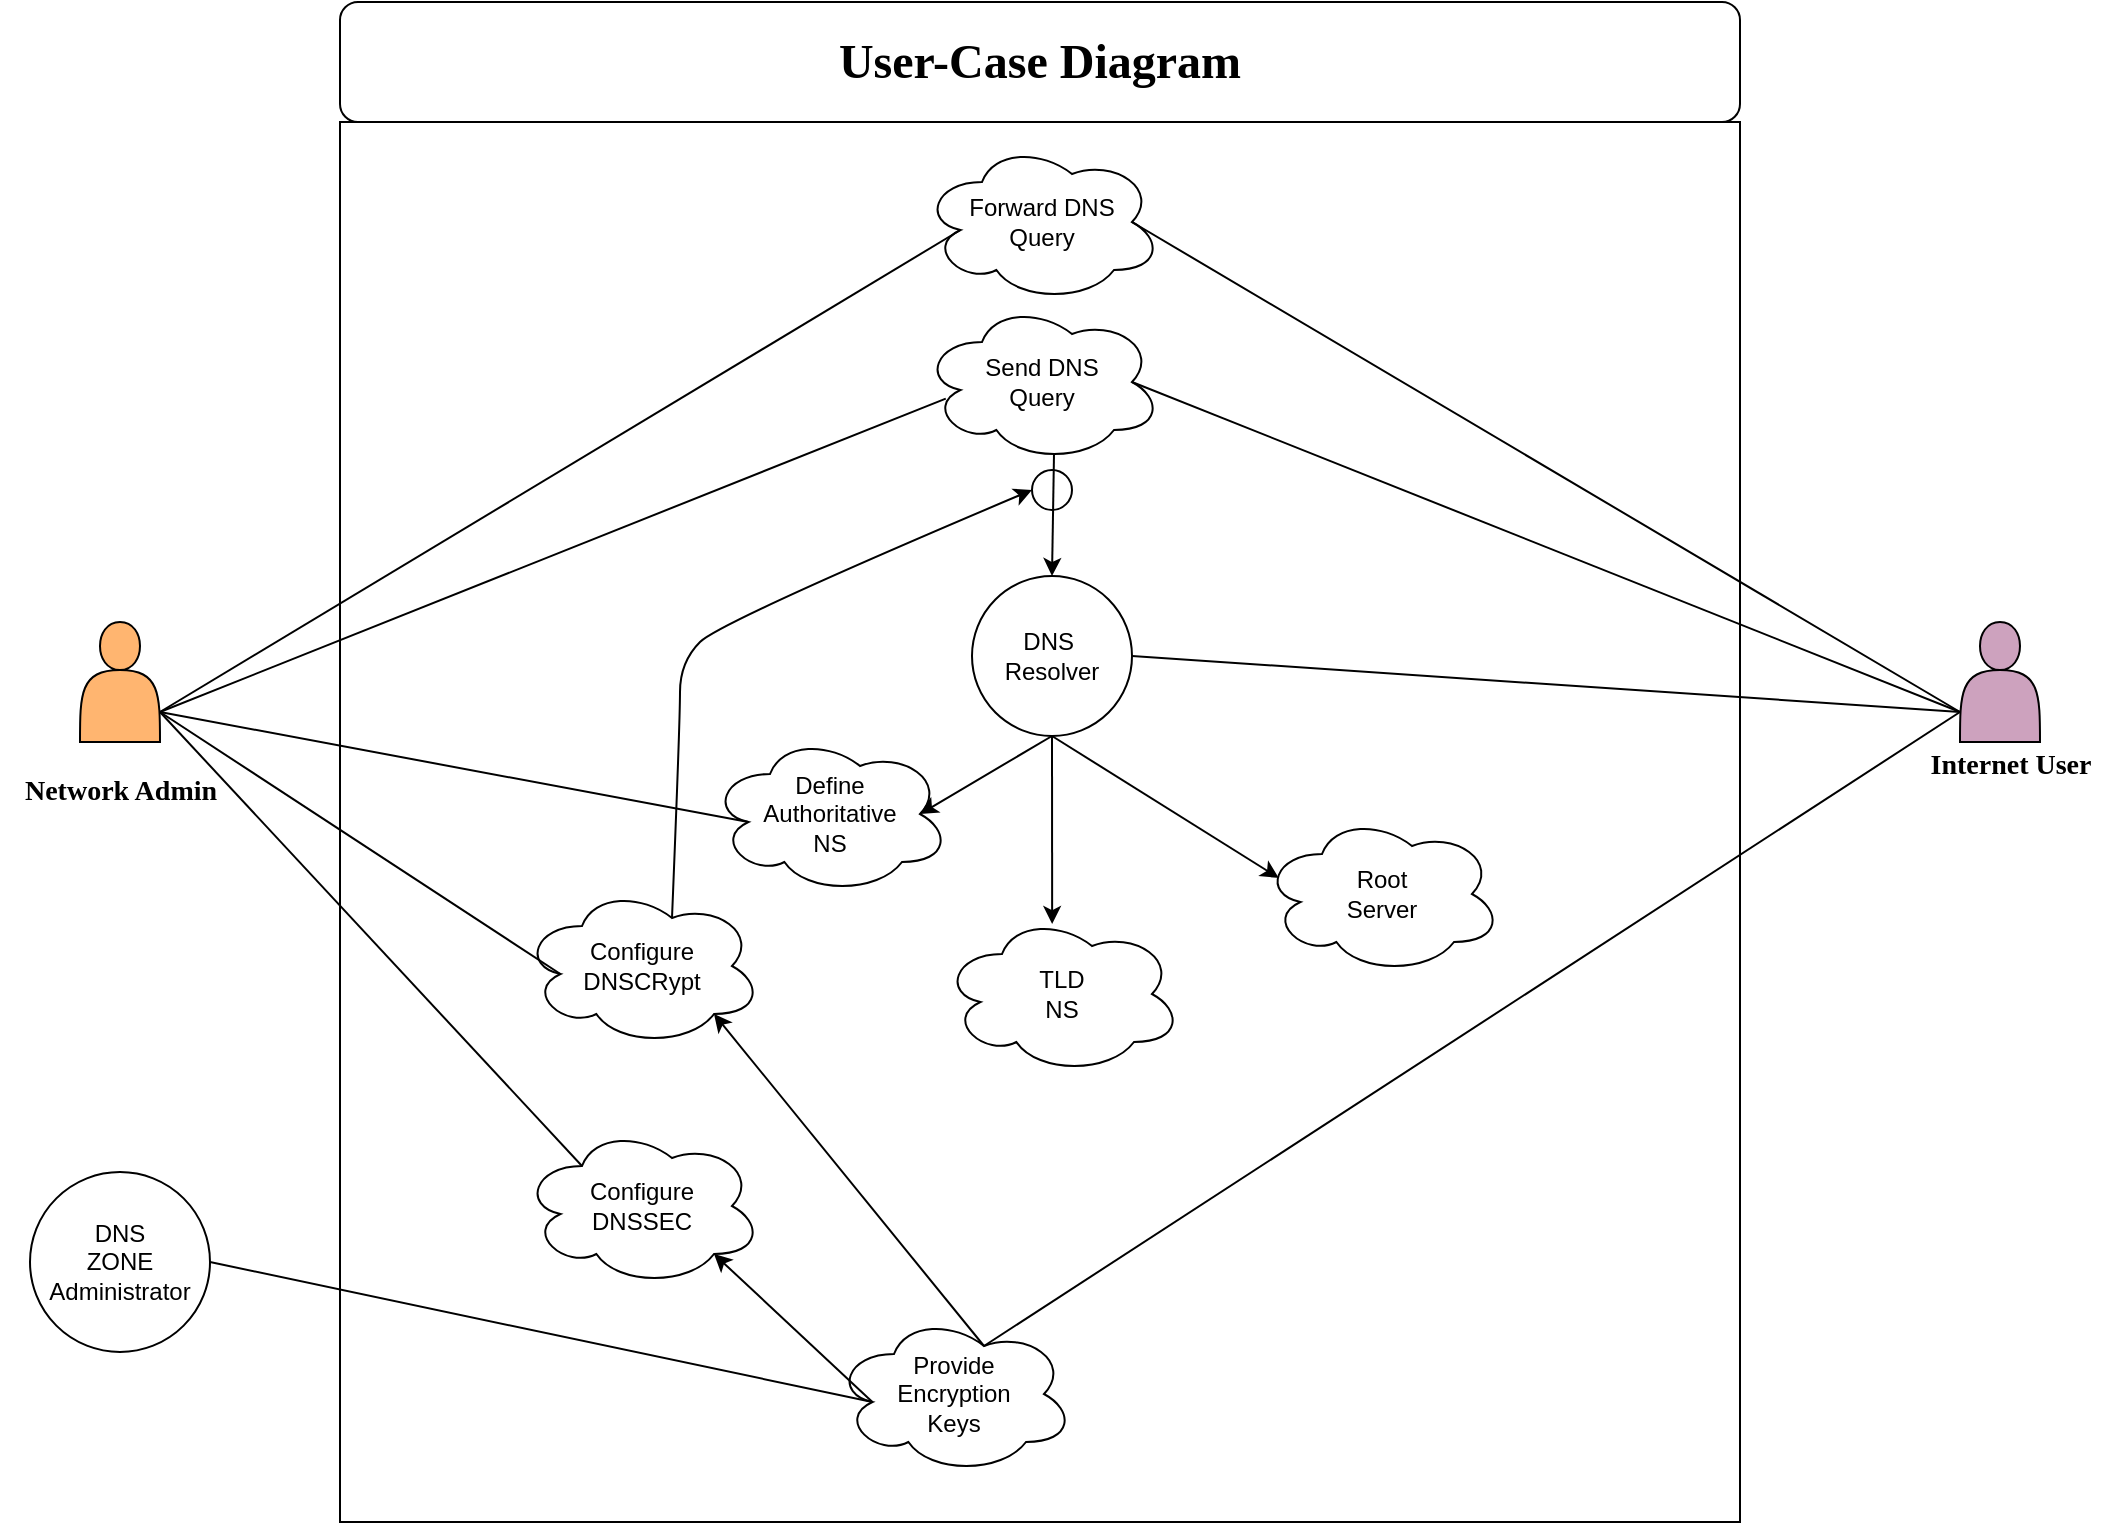 <mxfile version="21.5.0" type="device" pages="2">
  <diagram name="Page-1" id="vrB_Vcl2Yo_gbmMkjgwt">
    <mxGraphModel dx="1049" dy="584" grid="1" gridSize="10" guides="1" tooltips="1" connect="1" arrows="1" fold="1" page="1" pageScale="1" pageWidth="827" pageHeight="1169" math="0" shadow="0">
      <root>
        <mxCell id="0" />
        <mxCell id="1" parent="0" />
        <mxCell id="oAA5rBilU3qLaMtbATyN-2" value="" style="whiteSpace=wrap;html=1;aspect=fixed;fillColor=none;" parent="1" vertex="1">
          <mxGeometry x="170" y="80" width="700" height="700" as="geometry" />
        </mxCell>
        <mxCell id="oAA5rBilU3qLaMtbATyN-3" value="Send DNS&lt;br&gt;Query" style="ellipse;shape=cloud;whiteSpace=wrap;html=1;" parent="1" vertex="1">
          <mxGeometry x="461" y="170" width="120" height="80" as="geometry" />
        </mxCell>
        <mxCell id="oAA5rBilU3qLaMtbATyN-4" value="Provide &lt;br&gt;Encryption&lt;br&gt;Keys" style="ellipse;shape=cloud;whiteSpace=wrap;html=1;" parent="1" vertex="1">
          <mxGeometry x="417" y="676" width="120" height="80" as="geometry" />
        </mxCell>
        <mxCell id="oAA5rBilU3qLaMtbATyN-5" value="Configure&lt;br&gt;DNSSEC" style="ellipse;shape=cloud;whiteSpace=wrap;html=1;" parent="1" vertex="1">
          <mxGeometry x="261" y="582" width="120" height="80" as="geometry" />
        </mxCell>
        <mxCell id="oAA5rBilU3qLaMtbATyN-6" value="Configure&lt;br&gt;DNSCRypt" style="ellipse;shape=cloud;whiteSpace=wrap;html=1;" parent="1" vertex="1">
          <mxGeometry x="261" y="462" width="120" height="80" as="geometry" />
        </mxCell>
        <mxCell id="oAA5rBilU3qLaMtbATyN-7" value="Root&lt;br&gt;Server" style="ellipse;shape=cloud;whiteSpace=wrap;html=1;" parent="1" vertex="1">
          <mxGeometry x="631" y="426" width="120" height="80" as="geometry" />
        </mxCell>
        <mxCell id="oAA5rBilU3qLaMtbATyN-8" value="TLD&lt;br&gt;NS" style="ellipse;shape=cloud;whiteSpace=wrap;html=1;" parent="1" vertex="1">
          <mxGeometry x="471" y="476" width="120" height="80" as="geometry" />
        </mxCell>
        <mxCell id="oAA5rBilU3qLaMtbATyN-9" value="Define &lt;br&gt;Authoritative&lt;br&gt;NS" style="ellipse;shape=cloud;whiteSpace=wrap;html=1;" parent="1" vertex="1">
          <mxGeometry x="355" y="386" width="120" height="80" as="geometry" />
        </mxCell>
        <mxCell id="oAA5rBilU3qLaMtbATyN-10" value="" style="shape=actor;whiteSpace=wrap;html=1;fillColor=#CDA2BE;" parent="1" vertex="1">
          <mxGeometry x="980" y="330" width="40" height="60" as="geometry" />
        </mxCell>
        <mxCell id="oAA5rBilU3qLaMtbATyN-11" value="" style="shape=actor;whiteSpace=wrap;html=1;fillColor=#FFB570;" parent="1" vertex="1">
          <mxGeometry x="40" y="330" width="40" height="60" as="geometry" />
        </mxCell>
        <mxCell id="oAA5rBilU3qLaMtbATyN-13" value="DNS&lt;br&gt;ZONE&lt;br&gt;Administrator" style="ellipse;whiteSpace=wrap;html=1;aspect=fixed;" parent="1" vertex="1">
          <mxGeometry x="15" y="605" width="90" height="90" as="geometry" />
        </mxCell>
        <mxCell id="oAA5rBilU3qLaMtbATyN-14" value="Forward DNS&lt;br&gt;Query" style="ellipse;shape=cloud;whiteSpace=wrap;html=1;" parent="1" vertex="1">
          <mxGeometry x="461" y="90" width="120" height="80" as="geometry" />
        </mxCell>
        <mxCell id="oAA5rBilU3qLaMtbATyN-15" value="Network Admin" style="text;html=1;align=center;verticalAlign=middle;resizable=0;points=[];autosize=1;strokeColor=none;fillColor=none;fontFamily=Times New Roman;fontStyle=1;fontSize=14;" parent="1" vertex="1">
          <mxGeometry y="400" width="120" height="30" as="geometry" />
        </mxCell>
        <mxCell id="oAA5rBilU3qLaMtbATyN-16" value="Internet User" style="text;html=1;align=center;verticalAlign=middle;resizable=0;points=[];autosize=1;strokeColor=none;fillColor=none;fontFamily=Times New Roman;fontStyle=1;fontSize=14;" parent="1" vertex="1">
          <mxGeometry x="955" y="387" width="100" height="30" as="geometry" />
        </mxCell>
        <mxCell id="oAA5rBilU3qLaMtbATyN-17" value="DNS&amp;nbsp;&lt;br&gt;Resolver" style="ellipse;whiteSpace=wrap;html=1;aspect=fixed;" parent="1" vertex="1">
          <mxGeometry x="486" y="307" width="80" height="80" as="geometry" />
        </mxCell>
        <mxCell id="oAA5rBilU3qLaMtbATyN-18" value="" style="endArrow=none;html=1;rounded=0;entryX=0;entryY=0.75;entryDx=0;entryDy=0;exitX=0.625;exitY=0.2;exitDx=0;exitDy=0;exitPerimeter=0;" parent="1" source="oAA5rBilU3qLaMtbATyN-4" target="oAA5rBilU3qLaMtbATyN-10" edge="1">
          <mxGeometry width="50" height="50" relative="1" as="geometry">
            <mxPoint x="560" y="410" as="sourcePoint" />
            <mxPoint x="610" y="360" as="targetPoint" />
          </mxGeometry>
        </mxCell>
        <mxCell id="oAA5rBilU3qLaMtbATyN-19" value="" style="endArrow=none;html=1;rounded=0;entryX=0;entryY=0.75;entryDx=0;entryDy=0;exitX=0.875;exitY=0.5;exitDx=0;exitDy=0;exitPerimeter=0;" parent="1" source="oAA5rBilU3qLaMtbATyN-3" target="oAA5rBilU3qLaMtbATyN-10" edge="1">
          <mxGeometry width="50" height="50" relative="1" as="geometry">
            <mxPoint x="560" y="410" as="sourcePoint" />
            <mxPoint x="610" y="360" as="targetPoint" />
          </mxGeometry>
        </mxCell>
        <mxCell id="oAA5rBilU3qLaMtbATyN-20" value="" style="endArrow=none;html=1;rounded=0;exitX=1;exitY=0.75;exitDx=0;exitDy=0;entryX=0.099;entryY=0.604;entryDx=0;entryDy=0;entryPerimeter=0;" parent="1" source="oAA5rBilU3qLaMtbATyN-11" target="oAA5rBilU3qLaMtbATyN-3" edge="1">
          <mxGeometry width="50" height="50" relative="1" as="geometry">
            <mxPoint x="560" y="410" as="sourcePoint" />
            <mxPoint x="610" y="360" as="targetPoint" />
          </mxGeometry>
        </mxCell>
        <mxCell id="oAA5rBilU3qLaMtbATyN-21" value="" style="endArrow=none;html=1;rounded=0;exitX=1;exitY=0.75;exitDx=0;exitDy=0;entryX=0.25;entryY=0.25;entryDx=0;entryDy=0;entryPerimeter=0;" parent="1" source="oAA5rBilU3qLaMtbATyN-11" target="oAA5rBilU3qLaMtbATyN-5" edge="1">
          <mxGeometry width="50" height="50" relative="1" as="geometry">
            <mxPoint x="560" y="410" as="sourcePoint" />
            <mxPoint x="610" y="360" as="targetPoint" />
          </mxGeometry>
        </mxCell>
        <mxCell id="oAA5rBilU3qLaMtbATyN-22" value="" style="endArrow=none;html=1;rounded=0;entryX=1;entryY=0.5;entryDx=0;entryDy=0;exitX=0.16;exitY=0.55;exitDx=0;exitDy=0;exitPerimeter=0;" parent="1" source="oAA5rBilU3qLaMtbATyN-4" target="oAA5rBilU3qLaMtbATyN-13" edge="1">
          <mxGeometry width="50" height="50" relative="1" as="geometry">
            <mxPoint x="560" y="410" as="sourcePoint" />
            <mxPoint x="610" y="360" as="targetPoint" />
          </mxGeometry>
        </mxCell>
        <mxCell id="oAA5rBilU3qLaMtbATyN-28" value="" style="endArrow=none;html=1;rounded=0;exitX=1;exitY=0.75;exitDx=0;exitDy=0;entryX=0.16;entryY=0.55;entryDx=0;entryDy=0;entryPerimeter=0;" parent="1" source="oAA5rBilU3qLaMtbATyN-11" target="oAA5rBilU3qLaMtbATyN-6" edge="1">
          <mxGeometry width="50" height="50" relative="1" as="geometry">
            <mxPoint x="560" y="410" as="sourcePoint" />
            <mxPoint x="610" y="360" as="targetPoint" />
          </mxGeometry>
        </mxCell>
        <mxCell id="oAA5rBilU3qLaMtbATyN-29" value="" style="endArrow=none;html=1;rounded=0;entryX=0;entryY=0.75;entryDx=0;entryDy=0;exitX=0.875;exitY=0.5;exitDx=0;exitDy=0;exitPerimeter=0;" parent="1" source="oAA5rBilU3qLaMtbATyN-14" target="oAA5rBilU3qLaMtbATyN-10" edge="1">
          <mxGeometry width="50" height="50" relative="1" as="geometry">
            <mxPoint x="560" y="410" as="sourcePoint" />
            <mxPoint x="610" y="360" as="targetPoint" />
          </mxGeometry>
        </mxCell>
        <mxCell id="oAA5rBilU3qLaMtbATyN-30" value="" style="endArrow=none;html=1;rounded=0;exitX=1;exitY=0.75;exitDx=0;exitDy=0;entryX=0.16;entryY=0.55;entryDx=0;entryDy=0;entryPerimeter=0;" parent="1" source="oAA5rBilU3qLaMtbATyN-11" target="oAA5rBilU3qLaMtbATyN-14" edge="1">
          <mxGeometry width="50" height="50" relative="1" as="geometry">
            <mxPoint x="560" y="410" as="sourcePoint" />
            <mxPoint x="610" y="360" as="targetPoint" />
          </mxGeometry>
        </mxCell>
        <mxCell id="oAA5rBilU3qLaMtbATyN-31" value="" style="endArrow=none;html=1;rounded=0;entryX=0;entryY=0.75;entryDx=0;entryDy=0;exitX=1;exitY=0.5;exitDx=0;exitDy=0;" parent="1" source="oAA5rBilU3qLaMtbATyN-17" target="oAA5rBilU3qLaMtbATyN-10" edge="1">
          <mxGeometry width="50" height="50" relative="1" as="geometry">
            <mxPoint x="560" y="410" as="sourcePoint" />
            <mxPoint x="610" y="360" as="targetPoint" />
          </mxGeometry>
        </mxCell>
        <mxCell id="oAA5rBilU3qLaMtbATyN-32" value="" style="endArrow=classic;html=1;rounded=0;entryX=0.875;entryY=0.5;entryDx=0;entryDy=0;entryPerimeter=0;exitX=0.5;exitY=1;exitDx=0;exitDy=0;" parent="1" source="oAA5rBilU3qLaMtbATyN-17" target="oAA5rBilU3qLaMtbATyN-9" edge="1">
          <mxGeometry width="50" height="50" relative="1" as="geometry">
            <mxPoint x="590" y="270" as="sourcePoint" />
            <mxPoint x="640" y="220" as="targetPoint" />
          </mxGeometry>
        </mxCell>
        <mxCell id="oAA5rBilU3qLaMtbATyN-33" value="" style="endArrow=classic;html=1;rounded=0;entryX=0.459;entryY=0.063;entryDx=0;entryDy=0;entryPerimeter=0;exitX=0.5;exitY=1;exitDx=0;exitDy=0;" parent="1" source="oAA5rBilU3qLaMtbATyN-17" target="oAA5rBilU3qLaMtbATyN-8" edge="1">
          <mxGeometry width="50" height="50" relative="1" as="geometry">
            <mxPoint x="680" y="300" as="sourcePoint" />
            <mxPoint x="680" y="110" as="targetPoint" />
          </mxGeometry>
        </mxCell>
        <mxCell id="oAA5rBilU3qLaMtbATyN-34" value="" style="endArrow=classic;html=1;rounded=0;entryX=0.07;entryY=0.4;entryDx=0;entryDy=0;entryPerimeter=0;exitX=0.5;exitY=1;exitDx=0;exitDy=0;" parent="1" source="oAA5rBilU3qLaMtbATyN-17" target="oAA5rBilU3qLaMtbATyN-7" edge="1">
          <mxGeometry width="50" height="50" relative="1" as="geometry">
            <mxPoint x="630" y="160" as="sourcePoint" />
            <mxPoint x="680" y="110" as="targetPoint" />
          </mxGeometry>
        </mxCell>
        <mxCell id="oAA5rBilU3qLaMtbATyN-35" value="" style="endArrow=classic;html=1;rounded=0;entryX=0.8;entryY=0.8;entryDx=0;entryDy=0;entryPerimeter=0;exitX=0.16;exitY=0.55;exitDx=0;exitDy=0;exitPerimeter=0;" parent="1" source="oAA5rBilU3qLaMtbATyN-4" target="oAA5rBilU3qLaMtbATyN-5" edge="1">
          <mxGeometry width="50" height="50" relative="1" as="geometry">
            <mxPoint x="560" y="410" as="sourcePoint" />
            <mxPoint x="610" y="360" as="targetPoint" />
          </mxGeometry>
        </mxCell>
        <mxCell id="oAA5rBilU3qLaMtbATyN-37" value="" style="endArrow=classic;html=1;rounded=0;entryX=0.8;entryY=0.8;entryDx=0;entryDy=0;entryPerimeter=0;exitX=0.625;exitY=0.2;exitDx=0;exitDy=0;exitPerimeter=0;" parent="1" source="oAA5rBilU3qLaMtbATyN-4" target="oAA5rBilU3qLaMtbATyN-6" edge="1">
          <mxGeometry width="50" height="50" relative="1" as="geometry">
            <mxPoint x="530" y="540" as="sourcePoint" />
            <mxPoint x="610" y="360" as="targetPoint" />
          </mxGeometry>
        </mxCell>
        <mxCell id="oAA5rBilU3qLaMtbATyN-38" value="&lt;h1&gt;User-Case Diagram&lt;/h1&gt;" style="rounded=1;whiteSpace=wrap;html=1;fontFamily=Times New Roman;fillColor=none;" parent="1" vertex="1">
          <mxGeometry x="170" y="20" width="700" height="60" as="geometry" />
        </mxCell>
        <mxCell id="oAA5rBilU3qLaMtbATyN-39" value="" style="endArrow=none;html=1;rounded=0;entryX=0.16;entryY=0.55;entryDx=0;entryDy=0;entryPerimeter=0;exitX=1;exitY=0.75;exitDx=0;exitDy=0;" parent="1" source="oAA5rBilU3qLaMtbATyN-11" target="oAA5rBilU3qLaMtbATyN-9" edge="1">
          <mxGeometry width="50" height="50" relative="1" as="geometry">
            <mxPoint x="570" y="480" as="sourcePoint" />
            <mxPoint x="620" y="430" as="targetPoint" />
          </mxGeometry>
        </mxCell>
        <mxCell id="oAA5rBilU3qLaMtbATyN-41" value="" style="endArrow=classic;html=1;rounded=0;entryX=0.5;entryY=0;entryDx=0;entryDy=0;exitX=0.55;exitY=0.95;exitDx=0;exitDy=0;exitPerimeter=0;" parent="1" source="oAA5rBilU3qLaMtbATyN-3" target="oAA5rBilU3qLaMtbATyN-17" edge="1">
          <mxGeometry width="50" height="50" relative="1" as="geometry">
            <mxPoint x="400" y="420" as="sourcePoint" />
            <mxPoint x="450" y="370" as="targetPoint" />
          </mxGeometry>
        </mxCell>
        <mxCell id="oAA5rBilU3qLaMtbATyN-42" value="" style="curved=1;endArrow=classic;html=1;rounded=0;exitX=0.625;exitY=0.2;exitDx=0;exitDy=0;exitPerimeter=0;entryX=0;entryY=0.5;entryDx=0;entryDy=0;" parent="1" source="oAA5rBilU3qLaMtbATyN-6" target="oAA5rBilU3qLaMtbATyN-44" edge="1">
          <mxGeometry width="50" height="50" relative="1" as="geometry">
            <mxPoint x="570" y="490" as="sourcePoint" />
            <mxPoint x="520" y="270" as="targetPoint" />
            <Array as="points">
              <mxPoint x="340" y="380" />
              <mxPoint x="340" y="350" />
              <mxPoint x="360" y="330" />
            </Array>
          </mxGeometry>
        </mxCell>
        <mxCell id="oAA5rBilU3qLaMtbATyN-44" value="" style="ellipse;whiteSpace=wrap;html=1;fillColor=none;" parent="1" vertex="1">
          <mxGeometry x="516" y="254" width="20" height="20" as="geometry" />
        </mxCell>
      </root>
    </mxGraphModel>
  </diagram>
  <diagram id="tnvifvqFYvp_Oa-LBZXG" name="Page-2">
    <mxGraphModel dx="1574" dy="876" grid="1" gridSize="10" guides="1" tooltips="1" connect="1" arrows="1" fold="1" page="1" pageScale="1" pageWidth="827" pageHeight="1169" math="0" shadow="0">
      <root>
        <mxCell id="0" />
        <mxCell id="1" parent="0" />
        <mxCell id="pKqdINHZvkf9RElV0NkD-1" value="" style="whiteSpace=wrap;html=1;aspect=fixed;fillColor=none;" parent="1" vertex="1">
          <mxGeometry x="230" y="120" width="830" height="830" as="geometry" />
        </mxCell>
        <mxCell id="pKqdINHZvkf9RElV0NkD-2" value="Provide DNS&lt;br&gt;Domain" style="ellipse;shape=cloud;whiteSpace=wrap;html=1;" parent="1" vertex="1">
          <mxGeometry x="550" y="223" width="120" height="80" as="geometry" />
        </mxCell>
        <mxCell id="pKqdINHZvkf9RElV0NkD-3" value="Provide &lt;br&gt;Encryption&lt;br&gt;Keys" style="ellipse;shape=cloud;whiteSpace=wrap;html=1;" parent="1" vertex="1">
          <mxGeometry x="720" y="153" width="120" height="80" as="geometry" />
        </mxCell>
        <mxCell id="pKqdINHZvkf9RElV0NkD-4" value="Configure&lt;br&gt;DNSSEC" style="ellipse;shape=cloud;whiteSpace=wrap;html=1;" parent="1" vertex="1">
          <mxGeometry x="354" y="163" width="120" height="80" as="geometry" />
        </mxCell>
        <mxCell id="pKqdINHZvkf9RElV0NkD-5" value="Configure&lt;br&gt;DNSCRypt" style="ellipse;shape=cloud;whiteSpace=wrap;html=1;" parent="1" vertex="1">
          <mxGeometry x="450" y="360" width="120" height="80" as="geometry" />
        </mxCell>
        <mxCell id="pKqdINHZvkf9RElV0NkD-8" value="Define &lt;br&gt;Authoritative&lt;br&gt;NS" style="ellipse;shape=cloud;whiteSpace=wrap;html=1;" parent="1" vertex="1">
          <mxGeometry x="414" y="580" width="120" height="80" as="geometry" />
        </mxCell>
        <mxCell id="pKqdINHZvkf9RElV0NkD-9" value="" style="shape=actor;whiteSpace=wrap;html=1;fillColor=#CDA2BE;" parent="1" vertex="1">
          <mxGeometry x="1120" y="310" width="40" height="60" as="geometry" />
        </mxCell>
        <mxCell id="pKqdINHZvkf9RElV0NkD-10" value="" style="shape=actor;whiteSpace=wrap;html=1;fillColor=#FFB570;" parent="1" vertex="1">
          <mxGeometry x="60" y="500" width="40" height="60" as="geometry" />
        </mxCell>
        <mxCell id="pKqdINHZvkf9RElV0NkD-12" value="Forward DNS&lt;br&gt;Query" style="ellipse;shape=cloud;whiteSpace=wrap;html=1;" parent="1" vertex="1">
          <mxGeometry x="610" y="500" width="120" height="80" as="geometry" />
        </mxCell>
        <mxCell id="pKqdINHZvkf9RElV0NkD-13" value="Network Admin" style="text;html=1;align=center;verticalAlign=middle;resizable=0;points=[];autosize=1;strokeColor=none;fillColor=none;fontFamily=Times New Roman;fontStyle=1;fontSize=14;" parent="1" vertex="1">
          <mxGeometry x="20" y="571" width="120" height="30" as="geometry" />
        </mxCell>
        <mxCell id="pKqdINHZvkf9RElV0NkD-14" value="Client" style="text;html=1;align=center;verticalAlign=middle;resizable=0;points=[];autosize=1;strokeColor=none;fillColor=none;fontFamily=Times New Roman;fontStyle=1;fontSize=14;" parent="1" vertex="1">
          <mxGeometry x="1111" y="375" width="60" height="30" as="geometry" />
        </mxCell>
        <mxCell id="pKqdINHZvkf9RElV0NkD-16" value="" style="endArrow=none;html=1;rounded=0;entryX=0;entryY=0.75;entryDx=0;entryDy=0;exitX=0.875;exitY=0.5;exitDx=0;exitDy=0;exitPerimeter=0;" parent="1" source="pKqdINHZvkf9RElV0NkD-3" target="pKqdINHZvkf9RElV0NkD-9" edge="1">
          <mxGeometry width="50" height="50" relative="1" as="geometry">
            <mxPoint x="620" y="450" as="sourcePoint" />
            <mxPoint x="670" y="400" as="targetPoint" />
          </mxGeometry>
        </mxCell>
        <mxCell id="pKqdINHZvkf9RElV0NkD-17" value="" style="endArrow=none;html=1;rounded=0;entryX=0;entryY=0.75;entryDx=0;entryDy=0;exitX=0.875;exitY=0.5;exitDx=0;exitDy=0;exitPerimeter=0;" parent="1" source="pKqdINHZvkf9RElV0NkD-2" target="pKqdINHZvkf9RElV0NkD-9" edge="1">
          <mxGeometry width="50" height="50" relative="1" as="geometry">
            <mxPoint x="620" y="450" as="sourcePoint" />
            <mxPoint x="670" y="400" as="targetPoint" />
          </mxGeometry>
        </mxCell>
        <mxCell id="pKqdINHZvkf9RElV0NkD-18" value="" style="endArrow=none;html=1;rounded=0;exitX=1;exitY=0.75;exitDx=0;exitDy=0;entryX=0.07;entryY=0.4;entryDx=0;entryDy=0;entryPerimeter=0;" parent="1" source="pKqdINHZvkf9RElV0NkD-10" target="pKqdINHZvkf9RElV0NkD-2" edge="1">
          <mxGeometry width="50" height="50" relative="1" as="geometry">
            <mxPoint x="620" y="554" as="sourcePoint" />
            <mxPoint x="571.88" y="391.32" as="targetPoint" />
          </mxGeometry>
        </mxCell>
        <mxCell id="pKqdINHZvkf9RElV0NkD-19" value="" style="endArrow=none;html=1;rounded=0;exitX=1;exitY=0.75;exitDx=0;exitDy=0;entryX=0.13;entryY=0.77;entryDx=0;entryDy=0;entryPerimeter=0;" parent="1" source="pKqdINHZvkf9RElV0NkD-10" target="pKqdINHZvkf9RElV0NkD-4" edge="1">
          <mxGeometry width="50" height="50" relative="1" as="geometry">
            <mxPoint x="620" y="554" as="sourcePoint" />
            <mxPoint x="670" y="504" as="targetPoint" />
          </mxGeometry>
        </mxCell>
        <mxCell id="pKqdINHZvkf9RElV0NkD-20" value="" style="endArrow=none;html=1;rounded=0;entryX=0.9;entryY=0.5;entryDx=0;entryDy=0;exitX=0.875;exitY=0.5;exitDx=0;exitDy=0;exitPerimeter=0;entryPerimeter=0;" parent="1" source="pKqdINHZvkf9RElV0NkD-3" target="pKqdINHZvkf9RElV0NkD-35" edge="1">
          <mxGeometry width="50" height="50" relative="1" as="geometry">
            <mxPoint x="620" y="450" as="sourcePoint" />
            <mxPoint x="165.0" y="690" as="targetPoint" />
          </mxGeometry>
        </mxCell>
        <mxCell id="pKqdINHZvkf9RElV0NkD-21" value="" style="endArrow=none;html=1;rounded=0;exitX=1;exitY=0.75;exitDx=0;exitDy=0;entryX=0.16;entryY=0.55;entryDx=0;entryDy=0;entryPerimeter=0;" parent="1" source="pKqdINHZvkf9RElV0NkD-10" target="pKqdINHZvkf9RElV0NkD-5" edge="1">
          <mxGeometry width="50" height="50" relative="1" as="geometry">
            <mxPoint x="620" y="554" as="sourcePoint" />
            <mxPoint x="670" y="504" as="targetPoint" />
          </mxGeometry>
        </mxCell>
        <mxCell id="pKqdINHZvkf9RElV0NkD-22" value="" style="endArrow=none;html=1;rounded=0;entryX=0;entryY=0.75;entryDx=0;entryDy=0;exitX=0.875;exitY=0.5;exitDx=0;exitDy=0;exitPerimeter=0;" parent="1" source="pKqdINHZvkf9RElV0NkD-12" target="pKqdINHZvkf9RElV0NkD-9" edge="1">
          <mxGeometry width="50" height="50" relative="1" as="geometry">
            <mxPoint x="620" y="450" as="sourcePoint" />
            <mxPoint x="670" y="400" as="targetPoint" />
          </mxGeometry>
        </mxCell>
        <mxCell id="pKqdINHZvkf9RElV0NkD-23" value="" style="endArrow=none;html=1;rounded=0;exitX=1;exitY=0.75;exitDx=0;exitDy=0;entryX=0.16;entryY=0.55;entryDx=0;entryDy=0;entryPerimeter=0;" parent="1" source="pKqdINHZvkf9RElV0NkD-10" target="pKqdINHZvkf9RElV0NkD-12" edge="1">
          <mxGeometry width="50" height="50" relative="1" as="geometry">
            <mxPoint x="620" y="554" as="sourcePoint" />
            <mxPoint x="670" y="504" as="targetPoint" />
          </mxGeometry>
        </mxCell>
        <mxCell id="pKqdINHZvkf9RElV0NkD-30" value="&lt;h1&gt;User-Case Diagram&lt;/h1&gt;" style="rounded=1;whiteSpace=wrap;html=1;fontFamily=Times New Roman;fillColor=none;" parent="1" vertex="1">
          <mxGeometry x="230" y="60" width="830" height="60" as="geometry" />
        </mxCell>
        <mxCell id="pKqdINHZvkf9RElV0NkD-31" value="" style="endArrow=none;html=1;rounded=0;entryX=0.16;entryY=0.55;entryDx=0;entryDy=0;entryPerimeter=0;exitX=1;exitY=0.75;exitDx=0;exitDy=0;" parent="1" source="pKqdINHZvkf9RElV0NkD-10" target="pKqdINHZvkf9RElV0NkD-8" edge="1">
          <mxGeometry width="50" height="50" relative="1" as="geometry">
            <mxPoint x="630" y="624" as="sourcePoint" />
            <mxPoint x="680" y="574" as="targetPoint" />
          </mxGeometry>
        </mxCell>
        <mxCell id="pKqdINHZvkf9RElV0NkD-35" value="" style="shape=actor;whiteSpace=wrap;html=1;fillColor=#6d8764;fontColor=#ffffff;strokeColor=#3A5431;" parent="1" vertex="1">
          <mxGeometry x="1115" y="163" width="40" height="60" as="geometry" />
        </mxCell>
        <mxCell id="pKqdINHZvkf9RElV0NkD-36" value="DNS&lt;br style=&quot;--tw-border-spacing-x: 0; --tw-border-spacing-y: 0; --tw-translate-x: 0; --tw-translate-y: 0; --tw-rotate: 0; --tw-skew-x: 0; --tw-skew-y: 0; --tw-scale-x: 1; --tw-scale-y: 1; --tw-pan-x: ; --tw-pan-y: ; --tw-pinch-zoom: ; --tw-scroll-snap-strictness: proximity; --tw-ordinal: ; --tw-slashed-zero: ; --tw-numeric-figure: ; --tw-numeric-spacing: ; --tw-numeric-fraction: ; --tw-ring-inset: ; --tw-ring-offset-width: 0px; --tw-ring-offset-color: #fff; --tw-ring-color: rgb(59 130 246 / 0.5); --tw-ring-offset-shadow: 0 0 #0000; --tw-ring-shadow: 0 0 #0000; --tw-shadow: 0 0 #0000; --tw-shadow-colored: 0 0 #0000; --tw-blur: ; --tw-brightness: ; --tw-contrast: ; --tw-grayscale: ; --tw-hue-rotate: ; --tw-invert: ; --tw-saturate: ; --tw-sepia: ; --tw-drop-shadow: ; --tw-backdrop-blur: ; --tw-backdrop-brightness: ; --tw-backdrop-contrast: ; --tw-backdrop-grayscale: ; --tw-backdrop-hue-rotate: ; --tw-backdrop-invert: ; --tw-backdrop-opacity: ; --tw-backdrop-saturate: ; --tw-backdrop-sepia: ;&quot;&gt;&lt;span style=&quot;&quot;&gt;ZONE&lt;/span&gt;&lt;br style=&quot;--tw-border-spacing-x: 0; --tw-border-spacing-y: 0; --tw-translate-x: 0; --tw-translate-y: 0; --tw-rotate: 0; --tw-skew-x: 0; --tw-skew-y: 0; --tw-scale-x: 1; --tw-scale-y: 1; --tw-pan-x: ; --tw-pan-y: ; --tw-pinch-zoom: ; --tw-scroll-snap-strictness: proximity; --tw-ordinal: ; --tw-slashed-zero: ; --tw-numeric-figure: ; --tw-numeric-spacing: ; --tw-numeric-fraction: ; --tw-ring-inset: ; --tw-ring-offset-width: 0px; --tw-ring-offset-color: #fff; --tw-ring-color: rgb(59 130 246 / 0.5); --tw-ring-offset-shadow: 0 0 #0000; --tw-ring-shadow: 0 0 #0000; --tw-shadow: 0 0 #0000; --tw-shadow-colored: 0 0 #0000; --tw-blur: ; --tw-brightness: ; --tw-contrast: ; --tw-grayscale: ; --tw-hue-rotate: ; --tw-invert: ; --tw-saturate: ; --tw-sepia: ; --tw-drop-shadow: ; --tw-backdrop-blur: ; --tw-backdrop-brightness: ; --tw-backdrop-contrast: ; --tw-backdrop-grayscale: ; --tw-backdrop-hue-rotate: ; --tw-backdrop-invert: ; --tw-backdrop-opacity: ; --tw-backdrop-saturate: ; --tw-backdrop-sepia: ;&quot;&gt;&lt;span style=&quot;&quot;&gt;Administrator&lt;/span&gt;" style="text;html=1;align=center;verticalAlign=middle;resizable=0;points=[];autosize=1;strokeColor=none;fillColor=none;" parent="1" vertex="1">
          <mxGeometry x="1090" y="223" width="90" height="60" as="geometry" />
        </mxCell>
        <mxCell id="pKqdINHZvkf9RElV0NkD-38" value="DNS Hierarchy" style="text;html=1;align=center;verticalAlign=middle;resizable=0;points=[];autosize=1;strokeColor=none;fillColor=none;fontFamily=Times New Roman;fontStyle=1;fontSize=14;" parent="1" vertex="1">
          <mxGeometry x="1135" y="710" width="120" height="30" as="geometry" />
        </mxCell>
        <mxCell id="pKqdINHZvkf9RElV0NkD-40" value="" style="endArrow=none;html=1;rounded=0;entryX=0;entryY=0.5;entryDx=0;entryDy=0;exitX=0.55;exitY=0.95;exitDx=0;exitDy=0;exitPerimeter=0;" parent="1" source="pKqdINHZvkf9RElV0NkD-12" target="YbWvAPh_k2OMPtJxQsIY-3" edge="1">
          <mxGeometry width="50" height="50" relative="1" as="geometry">
            <mxPoint x="495" y="580.0" as="sourcePoint" />
            <mxPoint x="1131" y="662" as="targetPoint" />
          </mxGeometry>
        </mxCell>
        <mxCell id="pKqdINHZvkf9RElV0NkD-46" value="Encrypt&lt;br&gt;DNS Query" style="ellipse;shape=cloud;whiteSpace=wrap;html=1;" parent="1" vertex="1">
          <mxGeometry x="707" y="840" width="120" height="80" as="geometry" />
        </mxCell>
        <mxCell id="pKqdINHZvkf9RElV0NkD-47" value="" style="endArrow=none;html=1;rounded=0;entryX=0;entryY=0.5;entryDx=0;entryDy=0;exitX=0.875;exitY=0.5;exitDx=0;exitDy=0;exitPerimeter=0;" parent="1" source="pKqdINHZvkf9RElV0NkD-46" target="YbWvAPh_k2OMPtJxQsIY-3" edge="1">
          <mxGeometry width="50" height="50" relative="1" as="geometry">
            <mxPoint x="960" y="760" as="sourcePoint" />
            <mxPoint x="1131" y="662" as="targetPoint" />
          </mxGeometry>
        </mxCell>
        <mxCell id="pKqdINHZvkf9RElV0NkD-48" value="Decrypt&lt;br&gt;DNS Query" style="ellipse;shape=cloud;whiteSpace=wrap;html=1;" parent="1" vertex="1">
          <mxGeometry x="890" y="850" width="120" height="80" as="geometry" />
        </mxCell>
        <mxCell id="pKqdINHZvkf9RElV0NkD-50" value="" style="endArrow=none;html=1;rounded=0;entryX=0;entryY=0.5;entryDx=0;entryDy=0;exitX=0.875;exitY=0.5;exitDx=0;exitDy=0;exitPerimeter=0;" parent="1" source="pKqdINHZvkf9RElV0NkD-48" target="YbWvAPh_k2OMPtJxQsIY-3" edge="1">
          <mxGeometry width="50" height="50" relative="1" as="geometry">
            <mxPoint x="550" y="630" as="sourcePoint" />
            <mxPoint x="1131" y="662" as="targetPoint" />
          </mxGeometry>
        </mxCell>
        <mxCell id="pKqdINHZvkf9RElV0NkD-51" value="Validate DNS&lt;br&gt;Query &lt;br&gt;(DNSSEC)" style="ellipse;shape=cloud;whiteSpace=wrap;html=1;" parent="1" vertex="1">
          <mxGeometry x="500" y="840" width="120" height="80" as="geometry" />
        </mxCell>
        <mxCell id="pKqdINHZvkf9RElV0NkD-52" value="" style="endArrow=none;html=1;rounded=0;entryX=0;entryY=0.5;entryDx=0;entryDy=0;exitX=0.875;exitY=0.5;exitDx=0;exitDy=0;exitPerimeter=0;" parent="1" source="pKqdINHZvkf9RElV0NkD-51" target="YbWvAPh_k2OMPtJxQsIY-3" edge="1">
          <mxGeometry width="50" height="50" relative="1" as="geometry">
            <mxPoint x="550" y="530" as="sourcePoint" />
            <mxPoint x="1131" y="662" as="targetPoint" />
          </mxGeometry>
        </mxCell>
        <mxCell id="pKqdINHZvkf9RElV0NkD-53" value="Receive DNS&lt;br&gt;Record" style="ellipse;shape=cloud;whiteSpace=wrap;html=1;" parent="1" vertex="1">
          <mxGeometry x="600" y="390" width="120" height="80" as="geometry" />
        </mxCell>
        <mxCell id="pKqdINHZvkf9RElV0NkD-54" value="" style="endArrow=none;html=1;rounded=0;entryX=0;entryY=0.75;entryDx=0;entryDy=0;exitX=0.875;exitY=0.5;exitDx=0;exitDy=0;exitPerimeter=0;" parent="1" source="pKqdINHZvkf9RElV0NkD-53" target="pKqdINHZvkf9RElV0NkD-9" edge="1">
          <mxGeometry width="50" height="50" relative="1" as="geometry">
            <mxPoint x="550" y="530" as="sourcePoint" />
            <mxPoint x="600" y="480" as="targetPoint" />
          </mxGeometry>
        </mxCell>
        <mxCell id="pKqdINHZvkf9RElV0NkD-55" value="" style="endArrow=none;html=1;rounded=0;entryX=0.16;entryY=0.55;entryDx=0;entryDy=0;entryPerimeter=0;exitX=1;exitY=0.75;exitDx=0;exitDy=0;" parent="1" source="pKqdINHZvkf9RElV0NkD-10" target="pKqdINHZvkf9RElV0NkD-53" edge="1">
          <mxGeometry width="50" height="50" relative="1" as="geometry">
            <mxPoint x="550" y="634" as="sourcePoint" />
            <mxPoint x="600" y="584" as="targetPoint" />
          </mxGeometry>
        </mxCell>
        <mxCell id="pKqdINHZvkf9RElV0NkD-59" value="&lt;div style=&quot;text-align: center;&quot;&gt;&lt;br&gt;&lt;/div&gt;" style="text;whiteSpace=wrap;html=1;" parent="1" vertex="1">
          <mxGeometry x="120" y="805" width="40" height="35" as="geometry" />
        </mxCell>
        <mxCell id="pKqdINHZvkf9RElV0NkD-64" value="" style="endArrow=none;html=1;rounded=0;exitX=0.875;exitY=0.5;exitDx=0;exitDy=0;exitPerimeter=0;entryX=0.479;entryY=0.945;entryDx=0;entryDy=0;entryPerimeter=0;" parent="1" source="pKqdINHZvkf9RElV0NkD-5" target="pKqdINHZvkf9RElV0NkD-2" edge="1">
          <mxGeometry width="50" height="50" relative="1" as="geometry">
            <mxPoint x="550" y="520" as="sourcePoint" />
            <mxPoint x="570" y="430" as="targetPoint" />
          </mxGeometry>
        </mxCell>
        <mxCell id="pKqdINHZvkf9RElV0NkD-71" value="Receives a DNS Response" style="ellipse;shape=cloud;whiteSpace=wrap;html=1;" parent="1" vertex="1">
          <mxGeometry x="880" y="491" width="120" height="80" as="geometry" />
        </mxCell>
        <mxCell id="pKqdINHZvkf9RElV0NkD-72" value="" style="endArrow=none;html=1;rounded=0;exitX=0.875;exitY=0.5;exitDx=0;exitDy=0;exitPerimeter=0;entryX=0;entryY=0.5;entryDx=0;entryDy=0;" parent="1" source="pKqdINHZvkf9RElV0NkD-71" target="YbWvAPh_k2OMPtJxQsIY-3" edge="1">
          <mxGeometry width="50" height="50" relative="1" as="geometry">
            <mxPoint x="400" y="550" as="sourcePoint" />
            <mxPoint x="1131" y="662" as="targetPoint" />
          </mxGeometry>
        </mxCell>
        <mxCell id="pKqdINHZvkf9RElV0NkD-76" value="" style="endArrow=none;html=1;rounded=0;entryX=0;entryY=0.75;entryDx=0;entryDy=0;exitX=0.875;exitY=0.5;exitDx=0;exitDy=0;exitPerimeter=0;" parent="1" source="pKqdINHZvkf9RElV0NkD-71" target="pKqdINHZvkf9RElV0NkD-9" edge="1">
          <mxGeometry width="50" height="50" relative="1" as="geometry">
            <mxPoint x="570" y="550" as="sourcePoint" />
            <mxPoint x="620" y="500" as="targetPoint" />
          </mxGeometry>
        </mxCell>
        <mxCell id="pKqdINHZvkf9RElV0NkD-77" value="Receives &lt;br&gt;DNS&lt;br&gt;Query" style="ellipse;shape=cloud;whiteSpace=wrap;html=1;" parent="1" vertex="1">
          <mxGeometry x="560" y="710" width="120" height="80" as="geometry" />
        </mxCell>
        <mxCell id="pKqdINHZvkf9RElV0NkD-80" value="" style="endArrow=none;html=1;rounded=0;exitX=0.875;exitY=0.5;exitDx=0;exitDy=0;exitPerimeter=0;entryX=0;entryY=0.5;entryDx=0;entryDy=0;" parent="1" source="pKqdINHZvkf9RElV0NkD-77" target="YbWvAPh_k2OMPtJxQsIY-3" edge="1">
          <mxGeometry width="50" height="50" relative="1" as="geometry">
            <mxPoint x="570" y="550" as="sourcePoint" />
            <mxPoint x="1131" y="662" as="targetPoint" />
          </mxGeometry>
        </mxCell>
        <mxCell id="pKqdINHZvkf9RElV0NkD-81" value="Sends a DNS Response" style="ellipse;shape=cloud;whiteSpace=wrap;html=1;" parent="1" vertex="1">
          <mxGeometry x="354" y="685" width="120" height="80" as="geometry" />
        </mxCell>
        <mxCell id="pKqdINHZvkf9RElV0NkD-82" value="" style="endArrow=none;html=1;rounded=0;exitX=0;exitY=0.5;exitDx=0;exitDy=0;entryX=0.875;entryY=0.5;entryDx=0;entryDy=0;entryPerimeter=0;" parent="1" source="YbWvAPh_k2OMPtJxQsIY-3" target="pKqdINHZvkf9RElV0NkD-81" edge="1">
          <mxGeometry width="50" height="50" relative="1" as="geometry">
            <mxPoint x="570" y="540" as="sourcePoint" />
            <mxPoint x="620" y="490" as="targetPoint" />
          </mxGeometry>
        </mxCell>
        <mxCell id="GTZ0UwtPcs5d2aLhFm9R-1" value="" style="endArrow=none;html=1;rounded=0;exitX=0.07;exitY=0.4;exitDx=0;exitDy=0;exitPerimeter=0;entryX=0.875;entryY=0.5;entryDx=0;entryDy=0;entryPerimeter=0;" parent="1" source="pKqdINHZvkf9RElV0NkD-2" target="pKqdINHZvkf9RElV0NkD-4" edge="1">
          <mxGeometry width="50" height="50" relative="1" as="geometry">
            <mxPoint x="620" y="530" as="sourcePoint" />
            <mxPoint x="670" y="480" as="targetPoint" />
          </mxGeometry>
        </mxCell>
        <mxCell id="YbWvAPh_k2OMPtJxQsIY-3" value="" style="whiteSpace=wrap;html=1;aspect=fixed;fillColor=#0050ef;fontColor=#ffffff;strokeColor=#001DBC;" vertex="1" parent="1">
          <mxGeometry x="1155" y="615" width="80" height="80" as="geometry" />
        </mxCell>
      </root>
    </mxGraphModel>
  </diagram>
</mxfile>
